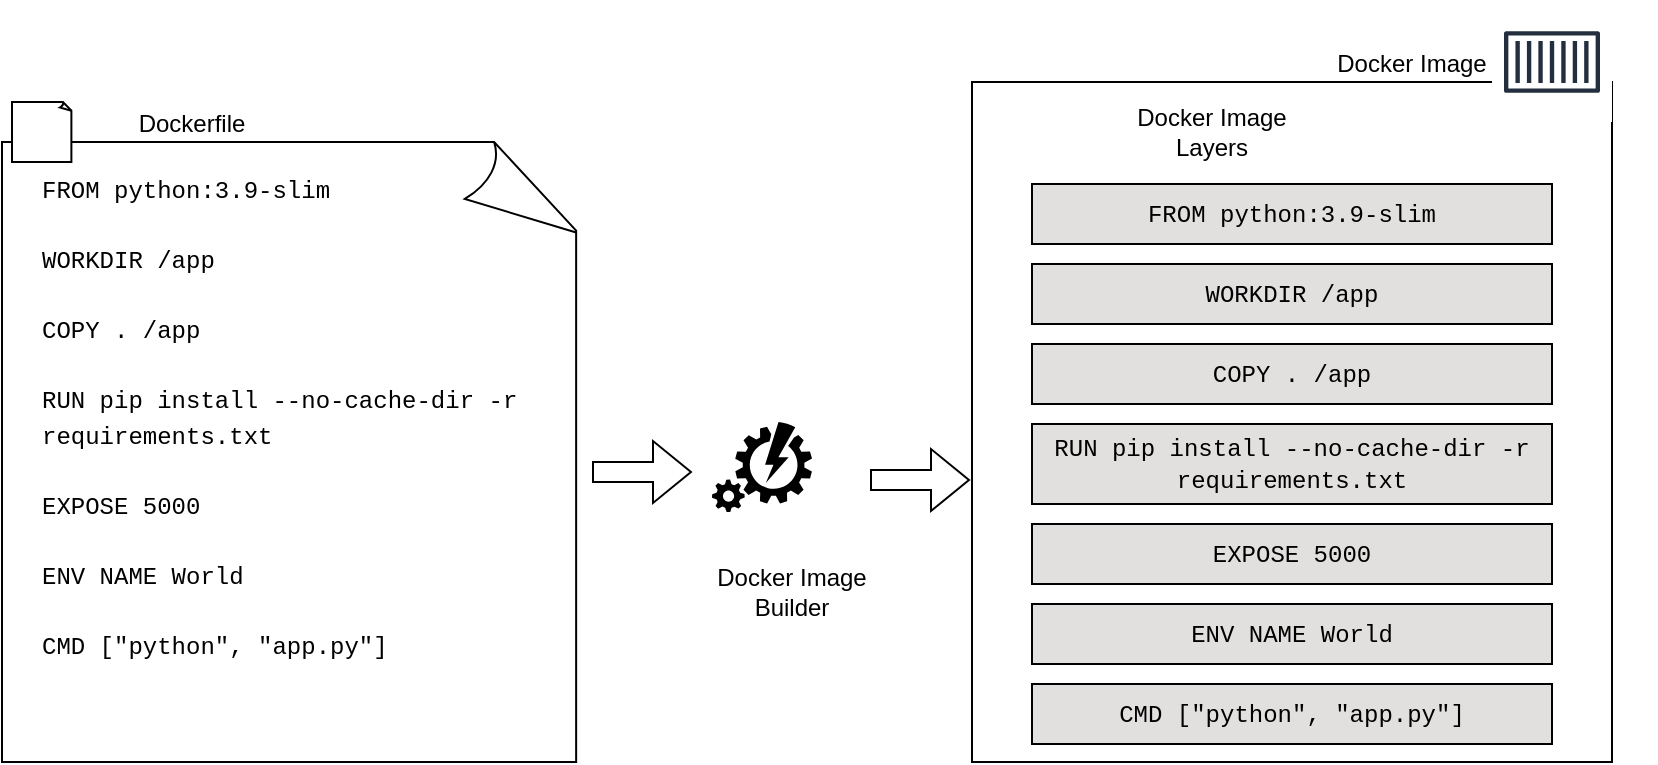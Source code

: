 <mxfile version="24.0.1" type="github">
  <diagram name="Page-1" id="tIl8gSgta6vUrKM4jG2T">
    <mxGraphModel dx="954" dy="492" grid="1" gridSize="10" guides="1" tooltips="1" connect="1" arrows="1" fold="1" page="1" pageScale="1" pageWidth="850" pageHeight="1100" math="0" shadow="0">
      <root>
        <mxCell id="0" />
        <mxCell id="1" parent="0" />
        <mxCell id="ZR7Ugns2d6yWxuIINC6V-18" value="&lt;span style=&quot;color: rgba(0, 0, 0, 0); font-family: monospace; font-size: 0px; text-align: start; text-wrap: nowrap;&quot;&gt;%3CmxGraphModel%3E%3Croot%3E%3CmxCell%20id%3D%220%22%2F%3E%3CmxCell%20id%3D%221%22%20parent%3D%220%22%2F%3E%3CmxCell%20id%3D%222%22%20value%3D%22%26lt%3Bspan%20style%3D%26quot%3Bfont-family%3A%20%26amp%3Bquot%3BCourier%20New%26amp%3Bquot%3B%2C%20monospace%3B%20text-align%3A%20left%3B%20white-space-collapse%3A%20preserve%3B%26quot%3B%26gt%3BFROM%20python%3A3.9-slim%26lt%3B%2Fspan%26gt%3B%22%20style%3D%22text%3Bhtml%3D1%3Balign%3Dcenter%3BverticalAlign%3Dmiddle%3BwhiteSpace%3Dwrap%3Brounded%3D0%3B%22%20vertex%3D%221%22%20parent%3D%221%22%3E%3CmxGeometry%20x%3D%22640%22%20y%3D%22230%22%20width%3D%22220%22%20height%3D%2230%22%20as%3D%22geometry%22%2F%3E%3C%2FmxCell%3E%3C%2Froot%3E%3C%2FmxGraphModel%3E&lt;/span&gt;" style="rounded=0;whiteSpace=wrap;html=1;" vertex="1" parent="1">
          <mxGeometry x="620" y="190" width="320" height="340" as="geometry" />
        </mxCell>
        <mxCell id="ZR7Ugns2d6yWxuIINC6V-5" value="" style="whiteSpace=wrap;html=1;shape=mxgraph.basic.document" vertex="1" parent="1">
          <mxGeometry x="135" y="220" width="290" height="310" as="geometry" />
        </mxCell>
        <mxCell id="ZR7Ugns2d6yWxuIINC6V-4" value="" style="group" vertex="1" connectable="0" parent="1">
          <mxGeometry x="140" y="200" width="60" height="50" as="geometry" />
        </mxCell>
        <mxCell id="ZR7Ugns2d6yWxuIINC6V-3" value="" style="whiteSpace=wrap;html=1;shape=mxgraph.basic.document" vertex="1" parent="ZR7Ugns2d6yWxuIINC6V-4">
          <mxGeometry width="30" height="30" as="geometry" />
        </mxCell>
        <mxCell id="ZR7Ugns2d6yWxuIINC6V-2" value="" style="shape=image;html=1;verticalAlign=top;verticalLabelPosition=bottom;labelBackgroundColor=#ffffff;imageAspect=0;aspect=fixed;image=https://cdn2.iconfinder.com/data/icons/boxicons-logos/24/bxl-docker-128.png" vertex="1" parent="ZR7Ugns2d6yWxuIINC6V-4">
          <mxGeometry x="5" y="-10" width="50" height="50" as="geometry" />
        </mxCell>
        <mxCell id="ZR7Ugns2d6yWxuIINC6V-6" value="&lt;h1&gt;&lt;span id=&quot;docs-internal-guid-2b3156e1-7fff-5616-b4f4-b57b3c82c3f9&quot; style=&quot;font-weight: normal; font-size: 12px;&quot;&gt;&lt;p style=&quot;line-height:1.38;margin-top:0pt;margin-bottom:0pt;&quot; dir=&quot;ltr&quot;&gt;&lt;span style=&quot;background-color: transparent; font-family: &amp;quot;Courier New&amp;quot;, monospace; white-space-collapse: preserve;&quot;&gt;FROM python:3.9-slim&lt;/span&gt;&lt;/p&gt;&lt;p style=&quot;line-height:1.38;margin-top:0pt;margin-bottom:0pt;&quot; dir=&quot;ltr&quot;&gt;&lt;span style=&quot;background-color: transparent; font-family: &amp;quot;Courier New&amp;quot;, monospace; white-space-collapse: preserve;&quot;&gt;&lt;br&gt;&lt;/span&gt;&lt;/p&gt;&lt;p style=&quot;line-height:1.38;margin-top:0pt;margin-bottom:0pt;&quot; dir=&quot;ltr&quot;&gt;&lt;span style=&quot;font-family: &amp;quot;Courier New&amp;quot;, monospace; background-color: transparent; font-variant-numeric: normal; font-variant-east-asian: normal; font-variant-alternates: normal; font-variant-position: normal; vertical-align: baseline; white-space-collapse: preserve;&quot;&gt;WORKDIR /app&lt;/span&gt;&lt;/p&gt;&lt;p style=&quot;line-height:1.38;margin-top:0pt;margin-bottom:0pt;&quot; dir=&quot;ltr&quot;&gt;&lt;span style=&quot;font-family: &amp;quot;Courier New&amp;quot;, monospace; background-color: transparent; font-variant-numeric: normal; font-variant-east-asian: normal; font-variant-alternates: normal; font-variant-position: normal; vertical-align: baseline; white-space-collapse: preserve;&quot;&gt;&lt;br&gt;&lt;/span&gt;&lt;/p&gt;&lt;p style=&quot;line-height:1.38;margin-top:0pt;margin-bottom:0pt;&quot; dir=&quot;ltr&quot;&gt;&lt;span style=&quot;background-color: transparent; font-family: &amp;quot;Courier New&amp;quot;, monospace; white-space-collapse: preserve;&quot;&gt;COPY . /app&lt;/span&gt;&lt;/p&gt;&lt;p style=&quot;line-height:1.38;margin-top:0pt;margin-bottom:0pt;&quot; dir=&quot;ltr&quot;&gt;&lt;span style=&quot;background-color: transparent; font-family: &amp;quot;Courier New&amp;quot;, monospace; white-space-collapse: preserve;&quot;&gt;&lt;br&gt;&lt;/span&gt;&lt;/p&gt;&lt;p style=&quot;line-height:1.38;margin-top:0pt;margin-bottom:0pt;&quot; dir=&quot;ltr&quot;&gt;&lt;span style=&quot;font-family: &amp;quot;Courier New&amp;quot;, monospace; background-color: transparent; font-variant-numeric: normal; font-variant-east-asian: normal; font-variant-alternates: normal; font-variant-position: normal; vertical-align: baseline; white-space-collapse: preserve;&quot;&gt;RUN pip install --no-cache-dir -r requirements.txt&lt;/span&gt;&lt;/p&gt;&lt;p style=&quot;line-height:1.38;margin-top:0pt;margin-bottom:0pt;&quot; dir=&quot;ltr&quot;&gt;&lt;span style=&quot;font-family: &amp;quot;Courier New&amp;quot;, monospace; background-color: transparent; font-variant-numeric: normal; font-variant-east-asian: normal; font-variant-alternates: normal; font-variant-position: normal; vertical-align: baseline; white-space-collapse: preserve;&quot;&gt;&lt;br&gt;&lt;/span&gt;&lt;/p&gt;&lt;p style=&quot;line-height:1.38;margin-top:0pt;margin-bottom:0pt;&quot; dir=&quot;ltr&quot;&gt;&lt;span style=&quot;font-family: &amp;quot;Courier New&amp;quot;, monospace; background-color: transparent; font-variant-numeric: normal; font-variant-east-asian: normal; font-variant-alternates: normal; font-variant-position: normal; vertical-align: baseline; white-space-collapse: preserve;&quot;&gt;EXPOSE 5000&lt;/span&gt;&lt;/p&gt;&lt;p style=&quot;line-height:1.38;margin-top:0pt;margin-bottom:0pt;&quot; dir=&quot;ltr&quot;&gt;&lt;span style=&quot;font-family: &amp;quot;Courier New&amp;quot;, monospace; background-color: transparent; font-variant-numeric: normal; font-variant-east-asian: normal; font-variant-alternates: normal; font-variant-position: normal; vertical-align: baseline; white-space-collapse: preserve;&quot;&gt;&lt;br&gt;&lt;/span&gt;&lt;/p&gt;&lt;p style=&quot;line-height:1.38;margin-top:0pt;margin-bottom:0pt;&quot; dir=&quot;ltr&quot;&gt;&lt;span style=&quot;font-family: &amp;quot;Courier New&amp;quot;, monospace; background-color: transparent; font-variant-numeric: normal; font-variant-east-asian: normal; font-variant-alternates: normal; font-variant-position: normal; vertical-align: baseline; white-space-collapse: preserve;&quot;&gt;ENV NAME World&lt;/span&gt;&lt;/p&gt;&lt;p style=&quot;line-height:1.38;margin-top:0pt;margin-bottom:0pt;&quot; dir=&quot;ltr&quot;&gt;&lt;span style=&quot;font-family: &amp;quot;Courier New&amp;quot;, monospace; background-color: transparent; font-variant-numeric: normal; font-variant-east-asian: normal; font-variant-alternates: normal; font-variant-position: normal; vertical-align: baseline; white-space-collapse: preserve;&quot;&gt;&lt;br&gt;&lt;/span&gt;&lt;/p&gt;&lt;p style=&quot;line-height:1.38;margin-top:0pt;margin-bottom:0pt;&quot; dir=&quot;ltr&quot;&gt;&lt;span style=&quot;font-family: &amp;quot;Courier New&amp;quot;, monospace; background-color: transparent; font-variant-numeric: normal; font-variant-east-asian: normal; font-variant-alternates: normal; font-variant-position: normal; vertical-align: baseline; white-space-collapse: preserve;&quot;&gt;CMD [&quot;python&quot;, &quot;app.py&quot;]&lt;/span&gt;&lt;/p&gt;&lt;div&gt;&lt;span style=&quot;font-family: &amp;quot;Courier New&amp;quot;, monospace; background-color: transparent; font-variant-numeric: normal; font-variant-east-asian: normal; font-variant-alternates: normal; font-variant-position: normal; vertical-align: baseline; white-space-collapse: preserve;&quot;&gt;&lt;br&gt;&lt;/span&gt;&lt;/div&gt;&lt;/span&gt;&lt;/h1&gt;" style="text;html=1;spacing=5;spacingTop=-20;whiteSpace=wrap;overflow=hidden;rounded=0;" vertex="1" parent="1">
          <mxGeometry x="150" y="230" width="260" height="260" as="geometry" />
        </mxCell>
        <mxCell id="ZR7Ugns2d6yWxuIINC6V-7" value="" style="shape=flexArrow;endArrow=classic;html=1;rounded=0;" edge="1" parent="1">
          <mxGeometry width="50" height="50" relative="1" as="geometry">
            <mxPoint x="430" y="385" as="sourcePoint" />
            <mxPoint x="480" y="385" as="targetPoint" />
          </mxGeometry>
        </mxCell>
        <mxCell id="ZR7Ugns2d6yWxuIINC6V-10" value="" style="group" vertex="1" connectable="0" parent="1">
          <mxGeometry x="490" y="360" width="80" height="70" as="geometry" />
        </mxCell>
        <mxCell id="ZR7Ugns2d6yWxuIINC6V-8" value="" style="verticalLabelPosition=bottom;html=1;verticalAlign=top;align=center;strokeColor=none;fillColor=#000000;shape=mxgraph.azure.automation;pointerEvents=1;" vertex="1" parent="ZR7Ugns2d6yWxuIINC6V-10">
          <mxGeometry width="50" height="45" as="geometry" />
        </mxCell>
        <mxCell id="ZR7Ugns2d6yWxuIINC6V-9" value="" style="shape=image;html=1;verticalAlign=top;verticalLabelPosition=bottom;labelBackgroundColor=#ffffff;imageAspect=0;aspect=fixed;image=https://cdn2.iconfinder.com/data/icons/boxicons-logos/24/bxl-docker-128.png" vertex="1" parent="ZR7Ugns2d6yWxuIINC6V-10">
          <mxGeometry x="30" y="20" width="50" height="50" as="geometry" />
        </mxCell>
        <mxCell id="ZR7Ugns2d6yWxuIINC6V-11" value="" style="shape=flexArrow;endArrow=classic;html=1;rounded=0;" edge="1" parent="1">
          <mxGeometry width="50" height="50" relative="1" as="geometry">
            <mxPoint x="569" y="389" as="sourcePoint" />
            <mxPoint x="619" y="389" as="targetPoint" />
          </mxGeometry>
        </mxCell>
        <mxCell id="ZR7Ugns2d6yWxuIINC6V-21" value="" style="group" vertex="1" connectable="0" parent="1">
          <mxGeometry x="880" y="150" width="82" height="69" as="geometry" />
        </mxCell>
        <mxCell id="ZR7Ugns2d6yWxuIINC6V-19" value="" style="sketch=0;outlineConnect=0;fontColor=#232F3E;gradientColor=none;strokeColor=#232F3E;fillColor=#ffffff;dashed=0;verticalLabelPosition=bottom;verticalAlign=top;align=center;html=1;fontSize=12;fontStyle=0;aspect=fixed;shape=mxgraph.aws4.resourceIcon;resIcon=mxgraph.aws4.container_1;" vertex="1" parent="ZR7Ugns2d6yWxuIINC6V-21">
          <mxGeometry width="60" height="60" as="geometry" />
        </mxCell>
        <mxCell id="ZR7Ugns2d6yWxuIINC6V-20" value="" style="shape=image;html=1;verticalAlign=top;verticalLabelPosition=bottom;labelBackgroundColor=#ffffff;imageAspect=0;aspect=fixed;image=https://cdn2.iconfinder.com/data/icons/boxicons-logos/24/bxl-docker-128.png" vertex="1" parent="ZR7Ugns2d6yWxuIINC6V-21">
          <mxGeometry x="32" y="19" width="50" height="50" as="geometry" />
        </mxCell>
        <mxCell id="ZR7Ugns2d6yWxuIINC6V-23" value="&lt;span style=&quot;font-family: &amp;quot;Courier New&amp;quot;, monospace; text-align: left; white-space-collapse: preserve;&quot;&gt;FROM python:3.9-slim&lt;/span&gt;" style="rounded=0;whiteSpace=wrap;html=1;fillColor=#e2dfdf;" vertex="1" parent="1">
          <mxGeometry x="650" y="241" width="260" height="30" as="geometry" />
        </mxCell>
        <mxCell id="ZR7Ugns2d6yWxuIINC6V-30" value="&lt;span style=&quot;font-family: &amp;quot;Courier New&amp;quot;, monospace; text-align: left; white-space-collapse: preserve;&quot;&gt;WORKDIR /app&lt;/span&gt;" style="rounded=0;whiteSpace=wrap;html=1;fillColor=#e2dfdf;" vertex="1" parent="1">
          <mxGeometry x="650" y="281" width="260" height="30" as="geometry" />
        </mxCell>
        <mxCell id="ZR7Ugns2d6yWxuIINC6V-31" value="&lt;span style=&quot;font-family: &amp;quot;Courier New&amp;quot;, monospace; text-align: left; white-space-collapse: preserve;&quot;&gt;COPY . /app&lt;/span&gt;" style="rounded=0;whiteSpace=wrap;html=1;fillColor=#e2dfdf;" vertex="1" parent="1">
          <mxGeometry x="650" y="321" width="260" height="30" as="geometry" />
        </mxCell>
        <mxCell id="ZR7Ugns2d6yWxuIINC6V-32" value="&lt;span style=&quot;font-family: &amp;quot;Courier New&amp;quot;, monospace; text-align: left; white-space-collapse: preserve;&quot;&gt;RUN pip install --no-cache-dir -r requirements.txt&lt;/span&gt;" style="rounded=0;whiteSpace=wrap;html=1;fillColor=#e2dfdf;" vertex="1" parent="1">
          <mxGeometry x="650" y="361" width="260" height="40" as="geometry" />
        </mxCell>
        <mxCell id="ZR7Ugns2d6yWxuIINC6V-37" value="&lt;span style=&quot;font-family: &amp;quot;Courier New&amp;quot;, monospace; text-align: left; white-space-collapse: preserve;&quot;&gt;EXPOSE 5000&lt;/span&gt;" style="rounded=0;whiteSpace=wrap;html=1;fillColor=#e2dfdf;" vertex="1" parent="1">
          <mxGeometry x="650" y="411" width="260" height="30" as="geometry" />
        </mxCell>
        <mxCell id="ZR7Ugns2d6yWxuIINC6V-38" value="&lt;span style=&quot;font-family: &amp;quot;Courier New&amp;quot;, monospace; text-align: left; white-space-collapse: preserve;&quot;&gt;ENV NAME World&lt;/span&gt;" style="rounded=0;whiteSpace=wrap;html=1;fillColor=#e2dfdf;" vertex="1" parent="1">
          <mxGeometry x="650" y="451" width="260" height="30" as="geometry" />
        </mxCell>
        <mxCell id="ZR7Ugns2d6yWxuIINC6V-39" value="&lt;span style=&quot;font-family: &amp;quot;Courier New&amp;quot;, monospace; text-align: left; white-space-collapse: preserve;&quot;&gt;CMD [&quot;python&quot;, &quot;app.py&quot;]&lt;/span&gt;" style="rounded=0;whiteSpace=wrap;html=1;fillColor=#e2dfdf;" vertex="1" parent="1">
          <mxGeometry x="650" y="491" width="260" height="30" as="geometry" />
        </mxCell>
        <mxCell id="ZR7Ugns2d6yWxuIINC6V-43" value="" style="group" vertex="1" connectable="0" parent="1">
          <mxGeometry x="640" y="190" width="150" height="50" as="geometry" />
        </mxCell>
        <mxCell id="ZR7Ugns2d6yWxuIINC6V-41" value="" style="shape=image;html=1;verticalAlign=top;verticalLabelPosition=bottom;labelBackgroundColor=#ffffff;imageAspect=0;aspect=fixed;image=https://cdn1.iconfinder.com/data/icons/ionicons-outline-vol-1/512/layers-outline-128.png" vertex="1" parent="ZR7Ugns2d6yWxuIINC6V-43">
          <mxGeometry width="42.857" height="42.857" as="geometry" />
        </mxCell>
        <mxCell id="ZR7Ugns2d6yWxuIINC6V-42" value="" style="shape=image;html=1;verticalAlign=top;verticalLabelPosition=bottom;labelBackgroundColor=#ffffff;imageAspect=0;aspect=fixed;image=https://cdn2.iconfinder.com/data/icons/boxicons-logos/24/bxl-docker-128.png" vertex="1" parent="ZR7Ugns2d6yWxuIINC6V-43">
          <mxGeometry x="31.111" y="14.286" width="35.714" height="35.714" as="geometry" />
        </mxCell>
        <mxCell id="ZR7Ugns2d6yWxuIINC6V-47" value="Docker Image Layers" style="text;html=1;align=center;verticalAlign=middle;whiteSpace=wrap;rounded=0;" vertex="1" parent="ZR7Ugns2d6yWxuIINC6V-43">
          <mxGeometry x="60" y="10" width="80" height="30" as="geometry" />
        </mxCell>
        <mxCell id="ZR7Ugns2d6yWxuIINC6V-45" value="Dockerfile" style="text;html=1;align=center;verticalAlign=middle;whiteSpace=wrap;rounded=0;" vertex="1" parent="1">
          <mxGeometry x="190" y="196" width="80" height="30" as="geometry" />
        </mxCell>
        <mxCell id="ZR7Ugns2d6yWxuIINC6V-46" value="Docker Image Builder" style="text;html=1;align=center;verticalAlign=middle;whiteSpace=wrap;rounded=0;" vertex="1" parent="1">
          <mxGeometry x="480" y="430" width="100" height="30" as="geometry" />
        </mxCell>
        <mxCell id="ZR7Ugns2d6yWxuIINC6V-48" value="Docker Image" style="text;html=1;align=center;verticalAlign=middle;whiteSpace=wrap;rounded=0;" vertex="1" parent="1">
          <mxGeometry x="800" y="166" width="80" height="30" as="geometry" />
        </mxCell>
      </root>
    </mxGraphModel>
  </diagram>
</mxfile>
